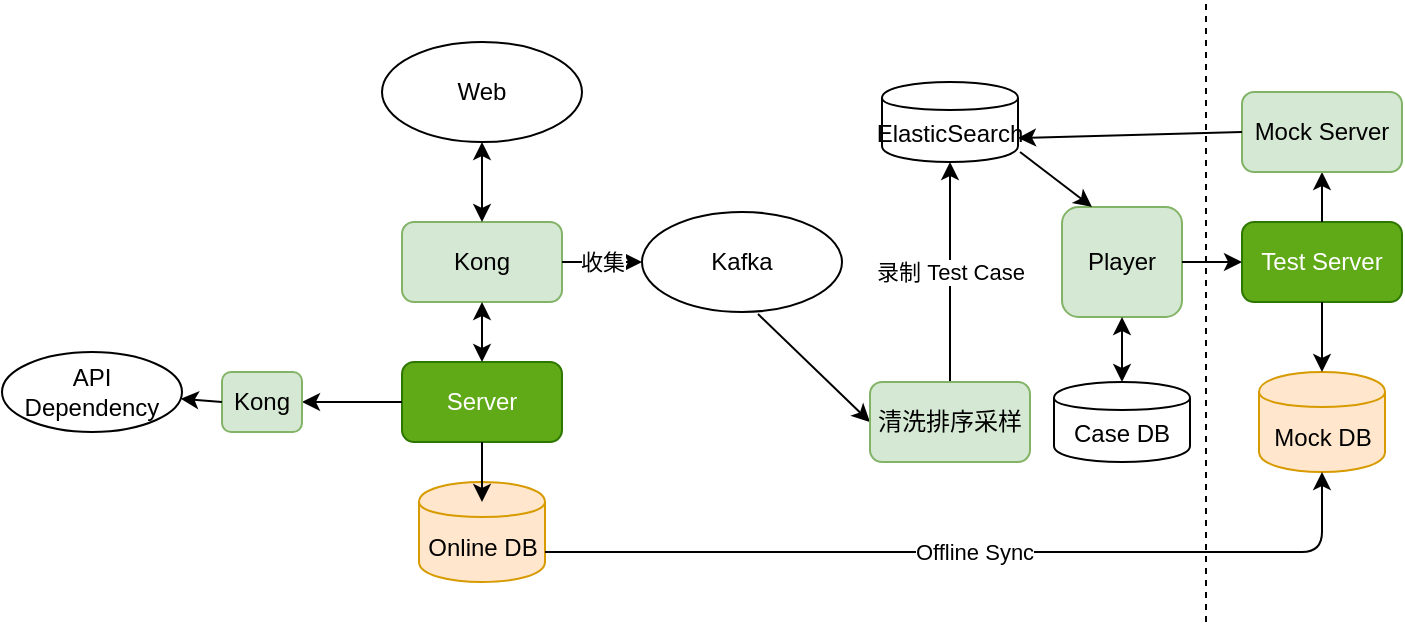 <mxfile version="12.3.6" type="github" pages="1">
  <diagram id="Jv8w-vEdLFUHrgI2ODZ2" name="Page-1">
    <mxGraphModel dx="1636" dy="413" grid="1" gridSize="10" guides="1" tooltips="1" connect="1" arrows="1" fold="1" page="1" pageScale="1" pageWidth="850" pageHeight="1100" math="0" shadow="0">
      <root>
        <mxCell id="0"/>
        <mxCell id="1" parent="0"/>
        <mxCell id="ZbQI2vLbvfMcdadeeipM-1" value="Web" style="ellipse;whiteSpace=wrap;html=1;" parent="1" vertex="1">
          <mxGeometry x="150" y="210" width="100" height="50" as="geometry"/>
        </mxCell>
        <mxCell id="ZbQI2vLbvfMcdadeeipM-2" value="Kong" style="rounded=1;whiteSpace=wrap;html=1;fillColor=#d5e8d4;strokeColor=#82b366;" parent="1" vertex="1">
          <mxGeometry x="160" y="300" width="80" height="40" as="geometry"/>
        </mxCell>
        <mxCell id="ZbQI2vLbvfMcdadeeipM-3" value="Server" style="rounded=1;whiteSpace=wrap;html=1;fillColor=#60a917;strokeColor=#2D7600;fontColor=#ffffff;" parent="1" vertex="1">
          <mxGeometry x="160" y="370" width="80" height="40" as="geometry"/>
        </mxCell>
        <mxCell id="ZbQI2vLbvfMcdadeeipM-4" value="Kafka" style="ellipse;whiteSpace=wrap;html=1;" parent="1" vertex="1">
          <mxGeometry x="280" y="295" width="100" height="50" as="geometry"/>
        </mxCell>
        <mxCell id="ZbQI2vLbvfMcdadeeipM-5" value="" style="endArrow=classic;startArrow=classic;html=1;entryX=0.5;entryY=1;entryDx=0;entryDy=0;" parent="1" source="ZbQI2vLbvfMcdadeeipM-2" target="ZbQI2vLbvfMcdadeeipM-1" edge="1">
          <mxGeometry width="50" height="50" relative="1" as="geometry">
            <mxPoint x="180" y="310" as="sourcePoint"/>
            <mxPoint x="230" y="260" as="targetPoint"/>
          </mxGeometry>
        </mxCell>
        <mxCell id="ZbQI2vLbvfMcdadeeipM-6" value="收集" style="endArrow=classic;html=1;exitX=1;exitY=0.5;exitDx=0;exitDy=0;entryX=0;entryY=0.5;entryDx=0;entryDy=0;" parent="1" source="ZbQI2vLbvfMcdadeeipM-2" target="ZbQI2vLbvfMcdadeeipM-4" edge="1">
          <mxGeometry width="50" height="50" relative="1" as="geometry">
            <mxPoint x="230" y="380" as="sourcePoint"/>
            <mxPoint x="280" y="330" as="targetPoint"/>
          </mxGeometry>
        </mxCell>
        <mxCell id="ZbQI2vLbvfMcdadeeipM-7" value="" style="endArrow=classic;startArrow=classic;html=1;entryX=0.5;entryY=1;entryDx=0;entryDy=0;exitX=0.5;exitY=0;exitDx=0;exitDy=0;" parent="1" source="ZbQI2vLbvfMcdadeeipM-3" target="ZbQI2vLbvfMcdadeeipM-2" edge="1">
          <mxGeometry width="50" height="50" relative="1" as="geometry">
            <mxPoint x="190" y="380" as="sourcePoint"/>
            <mxPoint x="240" y="330" as="targetPoint"/>
          </mxGeometry>
        </mxCell>
        <mxCell id="ZbQI2vLbvfMcdadeeipM-9" value="" style="endArrow=classic;html=1;exitX=0.58;exitY=1.02;exitDx=0;exitDy=0;entryX=0;entryY=0.5;entryDx=0;entryDy=0;exitPerimeter=0;" parent="1" source="ZbQI2vLbvfMcdadeeipM-4" target="ZbQI2vLbvfMcdadeeipM-27" edge="1">
          <mxGeometry width="50" height="50" relative="1" as="geometry">
            <mxPoint x="350" y="420" as="sourcePoint"/>
            <mxPoint x="400" y="370" as="targetPoint"/>
          </mxGeometry>
        </mxCell>
        <mxCell id="ZbQI2vLbvfMcdadeeipM-10" value="ElasticSearch" style="shape=cylinder;whiteSpace=wrap;html=1;boundedLbl=1;backgroundOutline=1;" parent="1" vertex="1">
          <mxGeometry x="400" y="230" width="68" height="40" as="geometry"/>
        </mxCell>
        <mxCell id="ZbQI2vLbvfMcdadeeipM-11" value="录制 Test Case" style="endArrow=classic;html=1;exitX=0.5;exitY=0;exitDx=0;exitDy=0;" parent="1" source="ZbQI2vLbvfMcdadeeipM-27" target="ZbQI2vLbvfMcdadeeipM-10" edge="1">
          <mxGeometry width="50" height="50" relative="1" as="geometry">
            <mxPoint x="435" y="345" as="sourcePoint"/>
            <mxPoint x="300" y="410" as="targetPoint"/>
          </mxGeometry>
        </mxCell>
        <mxCell id="ZbQI2vLbvfMcdadeeipM-12" value="Player" style="rounded=1;whiteSpace=wrap;html=1;fillColor=#d5e8d4;strokeColor=#82b366;" parent="1" vertex="1">
          <mxGeometry x="490" y="292.5" width="60" height="55" as="geometry"/>
        </mxCell>
        <mxCell id="ZbQI2vLbvfMcdadeeipM-13" value="" style="endArrow=classic;html=1;exitX=1.015;exitY=0.875;exitDx=0;exitDy=0;exitPerimeter=0;entryX=0.25;entryY=0;entryDx=0;entryDy=0;" parent="1" source="ZbQI2vLbvfMcdadeeipM-10" target="ZbQI2vLbvfMcdadeeipM-12" edge="1">
          <mxGeometry width="50" height="50" relative="1" as="geometry">
            <mxPoint x="470" y="520" as="sourcePoint"/>
            <mxPoint x="520" y="470" as="targetPoint"/>
          </mxGeometry>
        </mxCell>
        <mxCell id="ZbQI2vLbvfMcdadeeipM-15" value="Test Server" style="rounded=1;whiteSpace=wrap;html=1;fillColor=#60a917;strokeColor=#2D7600;fontColor=#ffffff;" parent="1" vertex="1">
          <mxGeometry x="580" y="300" width="80" height="40" as="geometry"/>
        </mxCell>
        <mxCell id="ZbQI2vLbvfMcdadeeipM-16" value="Online DB" style="shape=cylinder;whiteSpace=wrap;html=1;boundedLbl=1;backgroundOutline=1;fillColor=#ffe6cc;strokeColor=#d79b00;" parent="1" vertex="1">
          <mxGeometry x="168.5" y="430" width="63" height="50" as="geometry"/>
        </mxCell>
        <mxCell id="ZbQI2vLbvfMcdadeeipM-17" value="" style="endArrow=classic;html=1;exitX=0.5;exitY=1;exitDx=0;exitDy=0;" parent="1" source="ZbQI2vLbvfMcdadeeipM-3" edge="1">
          <mxGeometry width="50" height="50" relative="1" as="geometry">
            <mxPoint x="150" y="520" as="sourcePoint"/>
            <mxPoint x="200" y="440" as="targetPoint"/>
          </mxGeometry>
        </mxCell>
        <mxCell id="ZbQI2vLbvfMcdadeeipM-18" value="Mock DB" style="shape=cylinder;whiteSpace=wrap;html=1;boundedLbl=1;backgroundOutline=1;fillColor=#ffe6cc;strokeColor=#d79b00;" parent="1" vertex="1">
          <mxGeometry x="588.5" y="375" width="63" height="50" as="geometry"/>
        </mxCell>
        <mxCell id="ZbQI2vLbvfMcdadeeipM-19" value="" style="endArrow=classic;html=1;exitX=0.5;exitY=1;exitDx=0;exitDy=0;entryX=0.5;entryY=0;entryDx=0;entryDy=0;" parent="1" source="ZbQI2vLbvfMcdadeeipM-15" target="ZbQI2vLbvfMcdadeeipM-18" edge="1">
          <mxGeometry width="50" height="50" relative="1" as="geometry">
            <mxPoint x="530" y="490" as="sourcePoint"/>
            <mxPoint x="580" y="440" as="targetPoint"/>
          </mxGeometry>
        </mxCell>
        <mxCell id="ZbQI2vLbvfMcdadeeipM-20" value="" style="endArrow=classic;html=1;exitX=1;exitY=0.5;exitDx=0;exitDy=0;entryX=0;entryY=0.5;entryDx=0;entryDy=0;" parent="1" source="ZbQI2vLbvfMcdadeeipM-12" target="ZbQI2vLbvfMcdadeeipM-15" edge="1">
          <mxGeometry width="50" height="50" relative="1" as="geometry">
            <mxPoint x="440" y="470" as="sourcePoint"/>
            <mxPoint x="490" y="420" as="targetPoint"/>
          </mxGeometry>
        </mxCell>
        <mxCell id="ZbQI2vLbvfMcdadeeipM-21" value="" style="endArrow=classic;html=1;exitX=0;exitY=0.5;exitDx=0;exitDy=0;" parent="1" source="ZbQI2vLbvfMcdadeeipM-3" edge="1">
          <mxGeometry width="50" height="50" relative="1" as="geometry">
            <mxPoint x="260" y="430" as="sourcePoint"/>
            <mxPoint x="110" y="390" as="targetPoint"/>
          </mxGeometry>
        </mxCell>
        <mxCell id="ZbQI2vLbvfMcdadeeipM-22" value="API Dependency" style="ellipse;whiteSpace=wrap;html=1;" parent="1" vertex="1">
          <mxGeometry x="-40" y="365" width="90" height="40" as="geometry"/>
        </mxCell>
        <mxCell id="ZbQI2vLbvfMcdadeeipM-23" value="" style="endArrow=classic;html=1;exitX=0.5;exitY=0;exitDx=0;exitDy=0;entryX=0.5;entryY=1;entryDx=0;entryDy=0;" parent="1" source="ZbQI2vLbvfMcdadeeipM-15" edge="1">
          <mxGeometry width="50" height="50" relative="1" as="geometry">
            <mxPoint x="530" y="235" as="sourcePoint"/>
            <mxPoint x="620" y="275" as="targetPoint"/>
          </mxGeometry>
        </mxCell>
        <mxCell id="ZbQI2vLbvfMcdadeeipM-25" value="" style="endArrow=none;dashed=1;html=1;" parent="1" edge="1">
          <mxGeometry width="50" height="50" relative="1" as="geometry">
            <mxPoint x="562" y="500" as="sourcePoint"/>
            <mxPoint x="562" y="190" as="targetPoint"/>
          </mxGeometry>
        </mxCell>
        <mxCell id="ZbQI2vLbvfMcdadeeipM-26" value="Offline Sync" style="endArrow=classic;html=1;exitX=1;exitY=0.7;exitDx=0;exitDy=0;entryX=0.5;entryY=1;entryDx=0;entryDy=0;" parent="1" source="ZbQI2vLbvfMcdadeeipM-16" target="ZbQI2vLbvfMcdadeeipM-18" edge="1">
          <mxGeometry width="50" height="50" relative="1" as="geometry">
            <mxPoint x="320" y="490" as="sourcePoint"/>
            <mxPoint x="370" y="440" as="targetPoint"/>
            <Array as="points">
              <mxPoint x="620" y="465"/>
            </Array>
          </mxGeometry>
        </mxCell>
        <mxCell id="ZbQI2vLbvfMcdadeeipM-27" value="清洗排序采样" style="rounded=1;whiteSpace=wrap;html=1;fillColor=#d5e8d4;strokeColor=#82b366;" parent="1" vertex="1">
          <mxGeometry x="394" y="380" width="80" height="40" as="geometry"/>
        </mxCell>
        <mxCell id="XXXTN3fdZ85vKyfYBvEB-1" value="Case DB" style="shape=cylinder;whiteSpace=wrap;html=1;boundedLbl=1;backgroundOutline=1;" parent="1" vertex="1">
          <mxGeometry x="486" y="380" width="68" height="40" as="geometry"/>
        </mxCell>
        <mxCell id="XXXTN3fdZ85vKyfYBvEB-2" value="" style="endArrow=classic;startArrow=classic;html=1;exitX=0.5;exitY=1;exitDx=0;exitDy=0;entryX=0.5;entryY=0;entryDx=0;entryDy=0;" parent="1" source="ZbQI2vLbvfMcdadeeipM-12" target="XXXTN3fdZ85vKyfYBvEB-1" edge="1">
          <mxGeometry width="50" height="50" relative="1" as="geometry">
            <mxPoint x="500" y="420" as="sourcePoint"/>
            <mxPoint x="550" y="370" as="targetPoint"/>
          </mxGeometry>
        </mxCell>
        <mxCell id="XXXTN3fdZ85vKyfYBvEB-3" value="Mock Server" style="rounded=1;whiteSpace=wrap;html=1;fillColor=#d5e8d4;strokeColor=#82b366;" parent="1" vertex="1">
          <mxGeometry x="580" y="235" width="80" height="40" as="geometry"/>
        </mxCell>
        <mxCell id="XXXTN3fdZ85vKyfYBvEB-6" value="" style="endArrow=classic;html=1;exitX=0;exitY=0.5;exitDx=0;exitDy=0;entryX=1;entryY=0.7;entryDx=0;entryDy=0;" parent="1" source="XXXTN3fdZ85vKyfYBvEB-3" target="ZbQI2vLbvfMcdadeeipM-10" edge="1">
          <mxGeometry width="50" height="50" relative="1" as="geometry">
            <mxPoint x="480" y="220" as="sourcePoint"/>
            <mxPoint x="530" y="170" as="targetPoint"/>
          </mxGeometry>
        </mxCell>
        <mxCell id="Lo-YN_yAZvzNXSHLDdKt-1" value="Kong" style="rounded=1;whiteSpace=wrap;html=1;fillColor=#d5e8d4;strokeColor=#82b366;" vertex="1" parent="1">
          <mxGeometry x="70" y="375" width="40" height="30" as="geometry"/>
        </mxCell>
        <mxCell id="Lo-YN_yAZvzNXSHLDdKt-2" value="" style="endArrow=classic;html=1;exitX=0;exitY=0.5;exitDx=0;exitDy=0;" edge="1" parent="1" source="Lo-YN_yAZvzNXSHLDdKt-1" target="ZbQI2vLbvfMcdadeeipM-22">
          <mxGeometry width="50" height="50" relative="1" as="geometry">
            <mxPoint x="20" y="490" as="sourcePoint"/>
            <mxPoint x="70" y="440" as="targetPoint"/>
          </mxGeometry>
        </mxCell>
      </root>
    </mxGraphModel>
  </diagram>
</mxfile>
